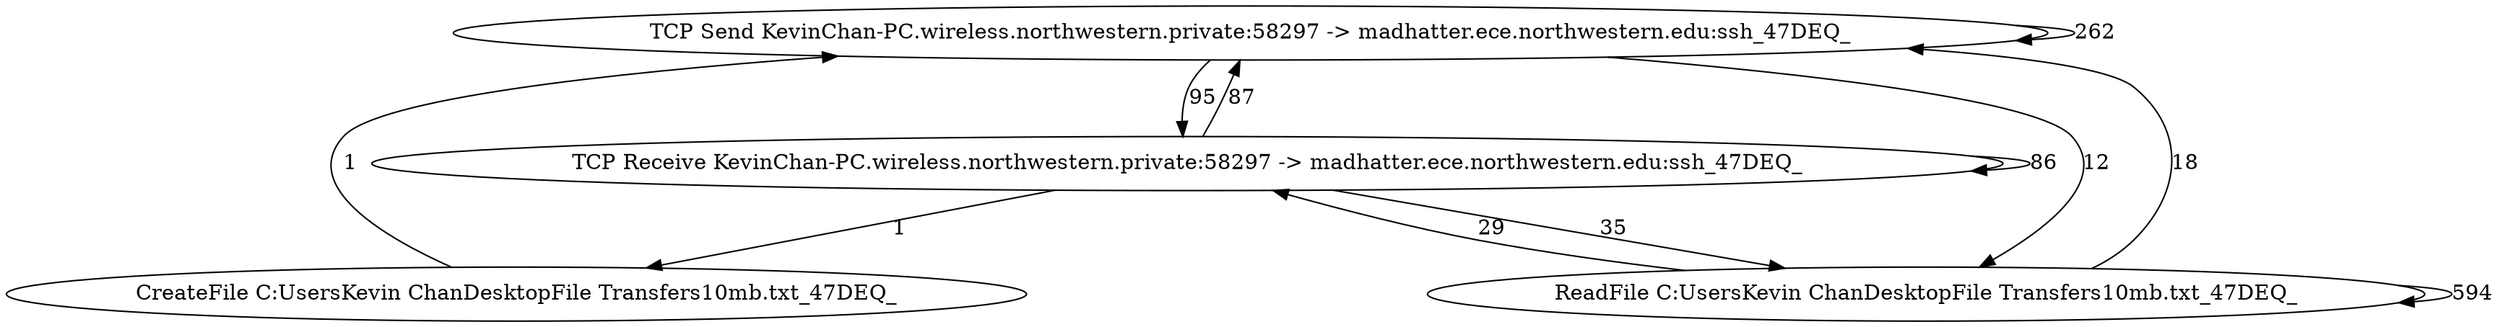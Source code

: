 strict digraph G {
  "TCP Send KevinChan-PC.wireless.northwestern.private:58297 -&gt; madhatter.ece.northwestern.edu:ssh_47DEQ_";
  "TCP Receive KevinChan-PC.wireless.northwestern.private:58297 -&gt; madhatter.ece.northwestern.edu:ssh_47DEQ_";
  "CreateFile C:\Users\Kevin Chan\Desktop\File Transfers\10mb.txt_47DEQ_";
  "ReadFile C:\Users\Kevin Chan\Desktop\File Transfers\10mb.txt_47DEQ_";
  "TCP Send KevinChan-PC.wireless.northwestern.private:58297 -&gt; madhatter.ece.northwestern.edu:ssh_47DEQ_" -> "TCP Receive KevinChan-PC.wireless.northwestern.private:58297 -&gt; madhatter.ece.northwestern.edu:ssh_47DEQ_" [ label="95" ];
  "TCP Receive KevinChan-PC.wireless.northwestern.private:58297 -&gt; madhatter.ece.northwestern.edu:ssh_47DEQ_" -> "CreateFile C:\Users\Kevin Chan\Desktop\File Transfers\10mb.txt_47DEQ_" [ label="1" ];
  "CreateFile C:\Users\Kevin Chan\Desktop\File Transfers\10mb.txt_47DEQ_" -> "TCP Send KevinChan-PC.wireless.northwestern.private:58297 -&gt; madhatter.ece.northwestern.edu:ssh_47DEQ_" [ label="1" ];
  "TCP Receive KevinChan-PC.wireless.northwestern.private:58297 -&gt; madhatter.ece.northwestern.edu:ssh_47DEQ_" -> "ReadFile C:\Users\Kevin Chan\Desktop\File Transfers\10mb.txt_47DEQ_" [ label="35" ];
  "ReadFile C:\Users\Kevin Chan\Desktop\File Transfers\10mb.txt_47DEQ_" -> "ReadFile C:\Users\Kevin Chan\Desktop\File Transfers\10mb.txt_47DEQ_" [ label="594" ];
  "ReadFile C:\Users\Kevin Chan\Desktop\File Transfers\10mb.txt_47DEQ_" -> "TCP Receive KevinChan-PC.wireless.northwestern.private:58297 -&gt; madhatter.ece.northwestern.edu:ssh_47DEQ_" [ label="29" ];
  "TCP Receive KevinChan-PC.wireless.northwestern.private:58297 -&gt; madhatter.ece.northwestern.edu:ssh_47DEQ_" -> "TCP Send KevinChan-PC.wireless.northwestern.private:58297 -&gt; madhatter.ece.northwestern.edu:ssh_47DEQ_" [ label="87" ];
  "TCP Receive KevinChan-PC.wireless.northwestern.private:58297 -&gt; madhatter.ece.northwestern.edu:ssh_47DEQ_" -> "TCP Receive KevinChan-PC.wireless.northwestern.private:58297 -&gt; madhatter.ece.northwestern.edu:ssh_47DEQ_" [ label="86" ];
  "ReadFile C:\Users\Kevin Chan\Desktop\File Transfers\10mb.txt_47DEQ_" -> "TCP Send KevinChan-PC.wireless.northwestern.private:58297 -&gt; madhatter.ece.northwestern.edu:ssh_47DEQ_" [ label="18" ];
  "TCP Send KevinChan-PC.wireless.northwestern.private:58297 -&gt; madhatter.ece.northwestern.edu:ssh_47DEQ_" -> "ReadFile C:\Users\Kevin Chan\Desktop\File Transfers\10mb.txt_47DEQ_" [ label="12" ];
  "TCP Send KevinChan-PC.wireless.northwestern.private:58297 -&gt; madhatter.ece.northwestern.edu:ssh_47DEQ_" -> "TCP Send KevinChan-PC.wireless.northwestern.private:58297 -&gt; madhatter.ece.northwestern.edu:ssh_47DEQ_" [ label="262" ];
}
